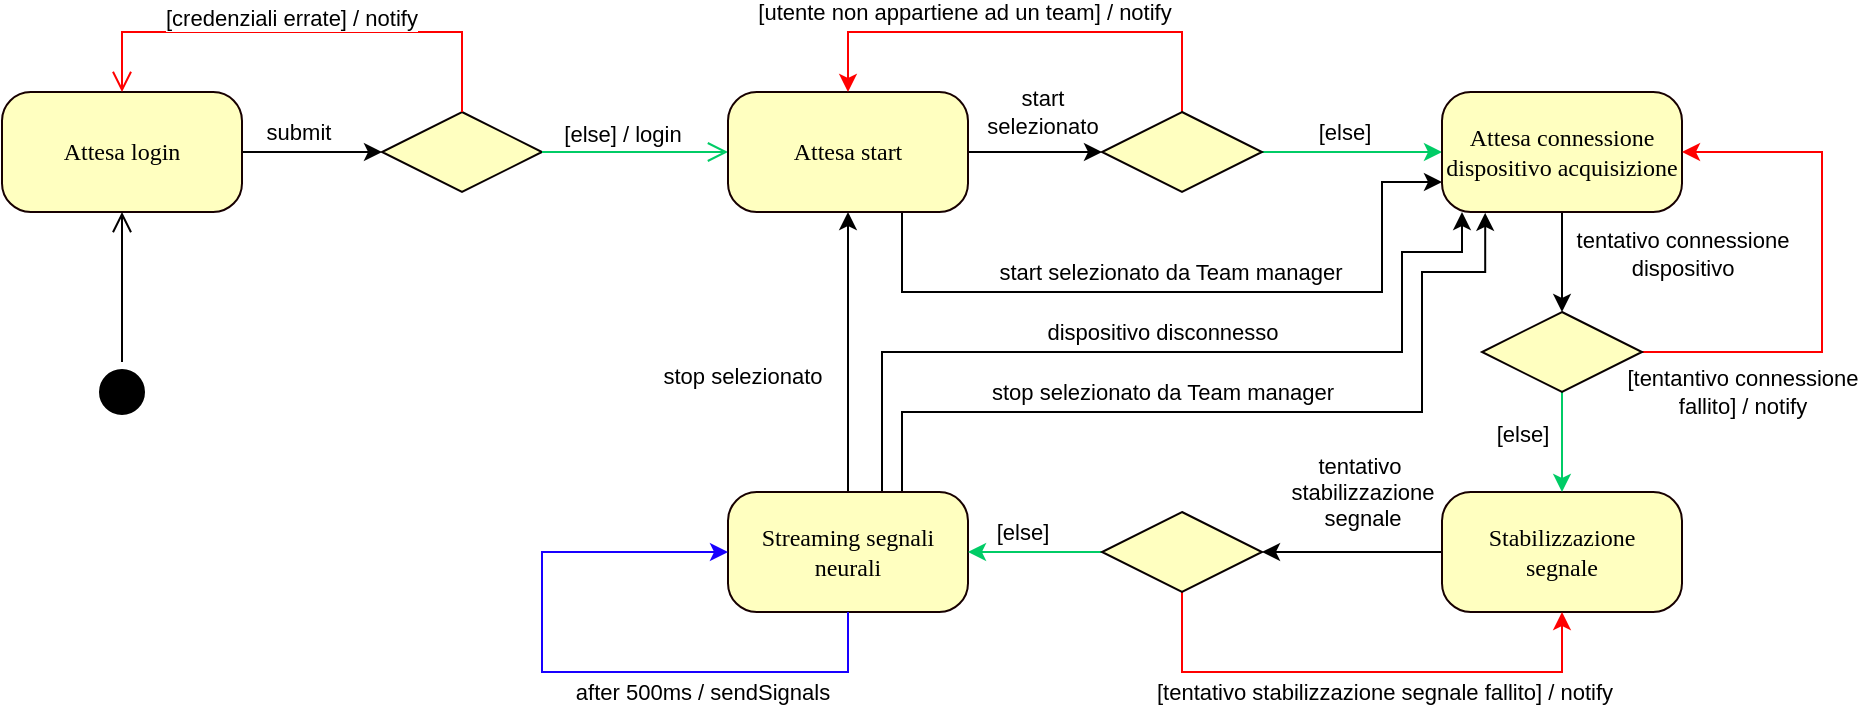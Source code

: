 <mxfile version="13.6.5" type="device"><diagram id="SVo5CSxv7Az5x4f4F1mQ" name="Page-1"><mxGraphModel dx="1038" dy="499" grid="1" gridSize="10" guides="1" tooltips="1" connect="1" arrows="1" fold="1" page="1" pageScale="1" pageWidth="827" pageHeight="1169" math="0" shadow="0"><root><mxCell id="0"/><mxCell id="1" parent="0"/><mxCell id="xzSPM3Hp2Dsh3UmYpkHY-1" style="edgeStyle=orthogonalEdgeStyle;rounded=0;orthogonalLoop=1;jettySize=auto;html=1;entryX=0;entryY=0.5;entryDx=0;entryDy=0;strokeColor=#030303;" parent="1" source="xzSPM3Hp2Dsh3UmYpkHY-3" target="xzSPM3Hp2Dsh3UmYpkHY-4" edge="1"><mxGeometry relative="1" as="geometry"/></mxCell><mxCell id="xzSPM3Hp2Dsh3UmYpkHY-2" value="submit" style="edgeLabel;html=1;align=center;verticalAlign=middle;resizable=0;points=[];" parent="xzSPM3Hp2Dsh3UmYpkHY-1" vertex="1" connectable="0"><mxGeometry x="-0.272" y="3" relative="1" as="geometry"><mxPoint x="2.35" y="-7" as="offset"/></mxGeometry></mxCell><mxCell id="xzSPM3Hp2Dsh3UmYpkHY-3" value="Attesa login" style="rounded=1;whiteSpace=wrap;html=1;arcSize=24;fillColor=#ffffc0;shadow=0;comic=0;labelBackgroundColor=none;fontFamily=Verdana;fontSize=12;fontColor=#000000;align=center;direction=south;strokeColor=#170000;" parent="1" vertex="1"><mxGeometry x="50" y="350" width="120" height="60" as="geometry"/></mxCell><mxCell id="xzSPM3Hp2Dsh3UmYpkHY-4" value="" style="rhombus;whiteSpace=wrap;html=1;fillColor=#ffffc0;strokeColor=#080000;" parent="1" vertex="1"><mxGeometry x="240" y="360" width="80" height="40" as="geometry"/></mxCell><mxCell id="xzSPM3Hp2Dsh3UmYpkHY-5" value="[else] / login" style="edgeStyle=orthogonalEdgeStyle;html=1;align=center;verticalAlign=bottom;endArrow=open;endSize=8;entryX=0.5;entryY=1;entryDx=0;entryDy=0;strokeColor=#00CC66;" parent="1" source="xzSPM3Hp2Dsh3UmYpkHY-4" target="xzSPM3Hp2Dsh3UmYpkHY-9" edge="1"><mxGeometry x="-0.14" relative="1" as="geometry"><mxPoint x="410" y="380" as="targetPoint"/><mxPoint as="offset"/></mxGeometry></mxCell><mxCell id="xzSPM3Hp2Dsh3UmYpkHY-6" value="[credenziali errate] / notify" style="edgeStyle=orthogonalEdgeStyle;html=1;align=left;verticalAlign=top;endArrow=open;endSize=8;entryX=0;entryY=0.5;entryDx=0;entryDy=0;rounded=0;strokeColor=#FF0000;" parent="1" target="xzSPM3Hp2Dsh3UmYpkHY-3" edge="1"><mxGeometry x="0.584" y="-20" relative="1" as="geometry"><mxPoint x="330" y="490" as="targetPoint"/><Array as="points"><mxPoint x="280" y="320"/><mxPoint x="110" y="320"/></Array><mxPoint as="offset"/><mxPoint x="280" y="360" as="sourcePoint"/></mxGeometry></mxCell><mxCell id="xzSPM3Hp2Dsh3UmYpkHY-7" value="" style="ellipse;html=1;shape=startState;fillColor=#000000;" parent="1" vertex="1"><mxGeometry x="95" y="485" width="30" height="30" as="geometry"/></mxCell><mxCell id="xzSPM3Hp2Dsh3UmYpkHY-8" value="" style="edgeStyle=orthogonalEdgeStyle;html=1;verticalAlign=bottom;endArrow=open;endSize=8;align=center;strokeColor=#030000;entryX=1;entryY=0.5;entryDx=0;entryDy=0;" parent="1" source="xzSPM3Hp2Dsh3UmYpkHY-7" target="xzSPM3Hp2Dsh3UmYpkHY-3" edge="1"><mxGeometry relative="1" as="geometry"><mxPoint x="65" y="340" as="targetPoint"/></mxGeometry></mxCell><mxCell id="xzSPM3Hp2Dsh3UmYpkHY-22" value="" style="edgeStyle=orthogonalEdgeStyle;rounded=0;orthogonalLoop=1;jettySize=auto;html=1;" parent="1" source="xzSPM3Hp2Dsh3UmYpkHY-9" target="xzSPM3Hp2Dsh3UmYpkHY-21" edge="1"><mxGeometry relative="1" as="geometry"/></mxCell><mxCell id="xzSPM3Hp2Dsh3UmYpkHY-41" value="start &lt;br&gt;selezionato" style="edgeLabel;html=1;align=center;verticalAlign=middle;resizable=0;points=[];" parent="xzSPM3Hp2Dsh3UmYpkHY-22" vertex="1" connectable="0"><mxGeometry x="-0.163" relative="1" as="geometry"><mxPoint x="8.9" y="-20" as="offset"/></mxGeometry></mxCell><mxCell id="jNU5OVUyzBnL-5tUIVX4-3" style="edgeStyle=orthogonalEdgeStyle;rounded=0;orthogonalLoop=1;jettySize=auto;html=1;entryX=0.75;entryY=1;entryDx=0;entryDy=0;" edge="1" parent="1" source="xzSPM3Hp2Dsh3UmYpkHY-9" target="xzSPM3Hp2Dsh3UmYpkHY-24"><mxGeometry relative="1" as="geometry"><Array as="points"><mxPoint x="500" y="450"/><mxPoint x="740" y="450"/><mxPoint x="740" y="395"/></Array></mxGeometry></mxCell><mxCell id="jNU5OVUyzBnL-5tUIVX4-4" value="start selezionato da Team manager" style="edgeLabel;html=1;align=center;verticalAlign=middle;resizable=0;points=[];" vertex="1" connectable="0" parent="jNU5OVUyzBnL-5tUIVX4-3"><mxGeometry x="-0.032" relative="1" as="geometry"><mxPoint x="-3" y="-10" as="offset"/></mxGeometry></mxCell><mxCell id="xzSPM3Hp2Dsh3UmYpkHY-9" value="Attesa start" style="rounded=1;whiteSpace=wrap;html=1;arcSize=24;fillColor=#ffffc0;shadow=0;comic=0;labelBackgroundColor=none;fontFamily=Verdana;fontSize=12;fontColor=#000000;align=center;direction=south;strokeColor=#170000;" parent="1" vertex="1"><mxGeometry x="413" y="350" width="120" height="60" as="geometry"/></mxCell><mxCell id="xzSPM3Hp2Dsh3UmYpkHY-23" style="edgeStyle=orthogonalEdgeStyle;rounded=0;orthogonalLoop=1;jettySize=auto;html=1;exitX=0.5;exitY=0;exitDx=0;exitDy=0;entryX=0;entryY=0.5;entryDx=0;entryDy=0;strokeColor=#FF0000;" parent="1" source="xzSPM3Hp2Dsh3UmYpkHY-21" target="xzSPM3Hp2Dsh3UmYpkHY-9" edge="1"><mxGeometry relative="1" as="geometry"><Array as="points"><mxPoint x="640" y="320"/><mxPoint x="473" y="320"/></Array></mxGeometry></mxCell><mxCell id="xzSPM3Hp2Dsh3UmYpkHY-32" value="[utente non appartiene ad un team] / notify" style="edgeLabel;html=1;align=center;verticalAlign=middle;resizable=0;points=[];" parent="xzSPM3Hp2Dsh3UmYpkHY-23" vertex="1" connectable="0"><mxGeometry x="-0.011" y="1" relative="1" as="geometry"><mxPoint x="-32.47" y="-10.94" as="offset"/></mxGeometry></mxCell><mxCell id="xzSPM3Hp2Dsh3UmYpkHY-25" value="" style="edgeStyle=orthogonalEdgeStyle;rounded=0;orthogonalLoop=1;jettySize=auto;html=1;strokeColor=#00CC66;" parent="1" source="xzSPM3Hp2Dsh3UmYpkHY-21" target="xzSPM3Hp2Dsh3UmYpkHY-24" edge="1"><mxGeometry relative="1" as="geometry"/></mxCell><mxCell id="xzSPM3Hp2Dsh3UmYpkHY-33" value="[else]" style="edgeLabel;html=1;align=center;verticalAlign=middle;resizable=0;points=[];" parent="xzSPM3Hp2Dsh3UmYpkHY-25" vertex="1" connectable="0"><mxGeometry x="0.208" y="-1" relative="1" as="geometry"><mxPoint x="-14.12" y="-11" as="offset"/></mxGeometry></mxCell><mxCell id="xzSPM3Hp2Dsh3UmYpkHY-21" value="" style="rhombus;whiteSpace=wrap;html=1;fillColor=#ffffc0;strokeColor=#080000;" parent="1" vertex="1"><mxGeometry x="600" y="360" width="80" height="40" as="geometry"/></mxCell><mxCell id="xzSPM3Hp2Dsh3UmYpkHY-36" value="" style="edgeStyle=orthogonalEdgeStyle;rounded=0;orthogonalLoop=1;jettySize=auto;html=1;" parent="1" source="xzSPM3Hp2Dsh3UmYpkHY-24" target="xzSPM3Hp2Dsh3UmYpkHY-35" edge="1"><mxGeometry relative="1" as="geometry"/></mxCell><mxCell id="xzSPM3Hp2Dsh3UmYpkHY-39" value="tentativo connessione&lt;br&gt;dispositivo" style="edgeLabel;html=1;align=center;verticalAlign=middle;resizable=0;points=[];" parent="xzSPM3Hp2Dsh3UmYpkHY-36" vertex="1" connectable="0"><mxGeometry x="0.183" relative="1" as="geometry"><mxPoint x="60" y="-9.17" as="offset"/></mxGeometry></mxCell><mxCell id="xzSPM3Hp2Dsh3UmYpkHY-24" value="Attesa connessione&lt;br&gt;dispositivo acquisizione" style="rounded=1;whiteSpace=wrap;html=1;arcSize=24;fillColor=#ffffc0;shadow=0;comic=0;labelBackgroundColor=none;fontFamily=Verdana;fontSize=12;fontColor=#000000;align=center;direction=south;strokeColor=#170000;" parent="1" vertex="1"><mxGeometry x="770" y="350" width="120" height="60" as="geometry"/></mxCell><mxCell id="xzSPM3Hp2Dsh3UmYpkHY-48" value="" style="edgeStyle=orthogonalEdgeStyle;rounded=0;orthogonalLoop=1;jettySize=auto;html=1;strokeColor=#000000;" parent="1" source="xzSPM3Hp2Dsh3UmYpkHY-27" target="xzSPM3Hp2Dsh3UmYpkHY-46" edge="1"><mxGeometry relative="1" as="geometry"/></mxCell><mxCell id="xzSPM3Hp2Dsh3UmYpkHY-50" value="tentativo&amp;nbsp;&lt;br&gt;stabilizzazione&lt;br&gt;segnale" style="edgeLabel;html=1;align=center;verticalAlign=middle;resizable=0;points=[];" parent="xzSPM3Hp2Dsh3UmYpkHY-48" vertex="1" connectable="0"><mxGeometry x="0.114" y="-1" relative="1" as="geometry"><mxPoint x="10" y="-29" as="offset"/></mxGeometry></mxCell><mxCell id="xzSPM3Hp2Dsh3UmYpkHY-27" value="Stabilizzazione&lt;br&gt;segnale" style="rounded=1;whiteSpace=wrap;html=1;arcSize=24;fillColor=#ffffc0;shadow=0;comic=0;labelBackgroundColor=none;fontFamily=Verdana;fontSize=12;fontColor=#000000;align=center;direction=south;strokeColor=#170000;" parent="1" vertex="1"><mxGeometry x="770" y="550" width="120" height="60" as="geometry"/></mxCell><mxCell id="xzSPM3Hp2Dsh3UmYpkHY-31" value="" style="edgeStyle=orthogonalEdgeStyle;rounded=0;orthogonalLoop=1;jettySize=auto;html=1;" parent="1" source="xzSPM3Hp2Dsh3UmYpkHY-28" target="xzSPM3Hp2Dsh3UmYpkHY-9" edge="1"><mxGeometry relative="1" as="geometry"/></mxCell><mxCell id="xzSPM3Hp2Dsh3UmYpkHY-43" value="stop selezionato" style="edgeLabel;html=1;align=center;verticalAlign=middle;resizable=0;points=[];" parent="xzSPM3Hp2Dsh3UmYpkHY-31" vertex="1" connectable="0"><mxGeometry x="-0.174" y="2" relative="1" as="geometry"><mxPoint x="-51" as="offset"/></mxGeometry></mxCell><mxCell id="xzSPM3Hp2Dsh3UmYpkHY-44" style="edgeStyle=orthogonalEdgeStyle;rounded=0;orthogonalLoop=1;jettySize=auto;html=1;" parent="1" source="xzSPM3Hp2Dsh3UmYpkHY-28" edge="1" target="xzSPM3Hp2Dsh3UmYpkHY-24"><mxGeometry relative="1" as="geometry"><mxPoint x="770" y="400" as="targetPoint"/><Array as="points"><mxPoint x="490" y="480"/><mxPoint x="750" y="480"/><mxPoint x="750" y="430"/><mxPoint x="780" y="430"/></Array></mxGeometry></mxCell><mxCell id="xzSPM3Hp2Dsh3UmYpkHY-45" value="dispositivo disconnesso" style="edgeLabel;html=1;align=center;verticalAlign=middle;resizable=0;points=[];" parent="xzSPM3Hp2Dsh3UmYpkHY-44" vertex="1" connectable="0"><mxGeometry x="-0.049" y="-1" relative="1" as="geometry"><mxPoint x="5.16" y="-11" as="offset"/></mxGeometry></mxCell><mxCell id="jNU5OVUyzBnL-5tUIVX4-1" style="edgeStyle=orthogonalEdgeStyle;rounded=0;orthogonalLoop=1;jettySize=auto;html=1;entryX=1.007;entryY=0.82;entryDx=0;entryDy=0;entryPerimeter=0;" edge="1" parent="1" source="xzSPM3Hp2Dsh3UmYpkHY-28" target="xzSPM3Hp2Dsh3UmYpkHY-24"><mxGeometry relative="1" as="geometry"><Array as="points"><mxPoint x="500" y="510"/><mxPoint x="760" y="510"/><mxPoint x="760" y="440"/><mxPoint x="792" y="440"/></Array></mxGeometry></mxCell><mxCell id="jNU5OVUyzBnL-5tUIVX4-2" value="stop selezionato da Team manager" style="edgeLabel;html=1;align=center;verticalAlign=middle;resizable=0;points=[];" vertex="1" connectable="0" parent="jNU5OVUyzBnL-5tUIVX4-1"><mxGeometry x="-0.35" relative="1" as="geometry"><mxPoint x="30" y="-10" as="offset"/></mxGeometry></mxCell><mxCell id="xzSPM3Hp2Dsh3UmYpkHY-28" value="Streaming segnali&lt;br&gt;neurali" style="rounded=1;whiteSpace=wrap;html=1;arcSize=24;fillColor=#ffffc0;shadow=0;comic=0;labelBackgroundColor=none;fontFamily=Verdana;fontSize=12;fontColor=#000000;align=center;direction=south;strokeColor=#170000;" parent="1" vertex="1"><mxGeometry x="413" y="550" width="120" height="60" as="geometry"/></mxCell><mxCell id="xzSPM3Hp2Dsh3UmYpkHY-37" value="" style="edgeStyle=orthogonalEdgeStyle;rounded=0;orthogonalLoop=1;jettySize=auto;html=1;strokeColor=#00CC66;" parent="1" source="xzSPM3Hp2Dsh3UmYpkHY-35" target="xzSPM3Hp2Dsh3UmYpkHY-27" edge="1"><mxGeometry relative="1" as="geometry"/></mxCell><mxCell id="xzSPM3Hp2Dsh3UmYpkHY-40" value="[else]" style="edgeLabel;html=1;align=center;verticalAlign=middle;resizable=0;points=[];" parent="xzSPM3Hp2Dsh3UmYpkHY-37" vertex="1" connectable="0"><mxGeometry x="-0.179" relative="1" as="geometry"><mxPoint x="-20" as="offset"/></mxGeometry></mxCell><mxCell id="xzSPM3Hp2Dsh3UmYpkHY-38" style="edgeStyle=orthogonalEdgeStyle;rounded=0;orthogonalLoop=1;jettySize=auto;html=1;exitX=1;exitY=0.5;exitDx=0;exitDy=0;entryX=0.5;entryY=0;entryDx=0;entryDy=0;strokeColor=#FF0000;" parent="1" source="xzSPM3Hp2Dsh3UmYpkHY-35" target="xzSPM3Hp2Dsh3UmYpkHY-24" edge="1"><mxGeometry relative="1" as="geometry"><Array as="points"><mxPoint x="960" y="480"/><mxPoint x="960" y="380"/></Array></mxGeometry></mxCell><mxCell id="xzSPM3Hp2Dsh3UmYpkHY-42" value="[tentantivo connessione&lt;br&gt;fallito] / notify" style="edgeLabel;html=1;align=center;verticalAlign=middle;resizable=0;points=[];" parent="xzSPM3Hp2Dsh3UmYpkHY-38" vertex="1" connectable="0"><mxGeometry x="-0.444" y="11" relative="1" as="geometry"><mxPoint x="-22.5" y="31" as="offset"/></mxGeometry></mxCell><mxCell id="xzSPM3Hp2Dsh3UmYpkHY-35" value="" style="rhombus;whiteSpace=wrap;html=1;fillColor=#ffffc0;strokeColor=#080000;" parent="1" vertex="1"><mxGeometry x="790" y="460" width="80" height="40" as="geometry"/></mxCell><mxCell id="xzSPM3Hp2Dsh3UmYpkHY-47" value="" style="edgeStyle=orthogonalEdgeStyle;rounded=0;orthogonalLoop=1;jettySize=auto;html=1;strokeColor=#00CC66;" parent="1" source="xzSPM3Hp2Dsh3UmYpkHY-46" target="xzSPM3Hp2Dsh3UmYpkHY-28" edge="1"><mxGeometry relative="1" as="geometry"/></mxCell><mxCell id="xzSPM3Hp2Dsh3UmYpkHY-52" value="[else]" style="edgeLabel;html=1;align=center;verticalAlign=middle;resizable=0;points=[];" parent="xzSPM3Hp2Dsh3UmYpkHY-47" vertex="1" connectable="0"><mxGeometry x="0.274" relative="1" as="geometry"><mxPoint x="2.5" y="-10" as="offset"/></mxGeometry></mxCell><mxCell id="xzSPM3Hp2Dsh3UmYpkHY-49" style="edgeStyle=orthogonalEdgeStyle;rounded=0;orthogonalLoop=1;jettySize=auto;html=1;exitX=0.5;exitY=1;exitDx=0;exitDy=0;entryX=1;entryY=0.5;entryDx=0;entryDy=0;strokeColor=#FF0000;" parent="1" source="xzSPM3Hp2Dsh3UmYpkHY-46" target="xzSPM3Hp2Dsh3UmYpkHY-27" edge="1"><mxGeometry relative="1" as="geometry"><Array as="points"><mxPoint x="640" y="640"/><mxPoint x="830" y="640"/></Array></mxGeometry></mxCell><mxCell id="xzSPM3Hp2Dsh3UmYpkHY-51" value="[tentativo stabilizzazione segnale fallito] / notify" style="edgeLabel;html=1;align=center;verticalAlign=middle;resizable=0;points=[];" parent="xzSPM3Hp2Dsh3UmYpkHY-49" vertex="1" connectable="0"><mxGeometry x="-0.044" relative="1" as="geometry"><mxPoint x="15.83" y="10" as="offset"/></mxGeometry></mxCell><mxCell id="xzSPM3Hp2Dsh3UmYpkHY-46" value="" style="rhombus;whiteSpace=wrap;html=1;fillColor=#ffffc0;strokeColor=#080000;" parent="1" vertex="1"><mxGeometry x="600" y="560" width="80" height="40" as="geometry"/></mxCell><mxCell id="xzSPM3Hp2Dsh3UmYpkHY-53" style="edgeStyle=orthogonalEdgeStyle;rounded=0;orthogonalLoop=1;jettySize=auto;html=1;exitX=1;exitY=0.5;exitDx=0;exitDy=0;entryX=0.5;entryY=1;entryDx=0;entryDy=0;strokeColor=#1900FF;" parent="1" source="xzSPM3Hp2Dsh3UmYpkHY-28" target="xzSPM3Hp2Dsh3UmYpkHY-28" edge="1"><mxGeometry relative="1" as="geometry"><Array as="points"><mxPoint x="473" y="640"/><mxPoint x="320" y="640"/><mxPoint x="320" y="580"/></Array></mxGeometry></mxCell><mxCell id="xzSPM3Hp2Dsh3UmYpkHY-54" value="after 500ms / sendSignals" style="edgeLabel;html=1;align=center;verticalAlign=middle;resizable=0;points=[];" parent="xzSPM3Hp2Dsh3UmYpkHY-53" vertex="1" connectable="0"><mxGeometry x="-0.056" relative="1" as="geometry"><mxPoint x="55.33" y="10" as="offset"/></mxGeometry></mxCell></root></mxGraphModel></diagram></mxfile>